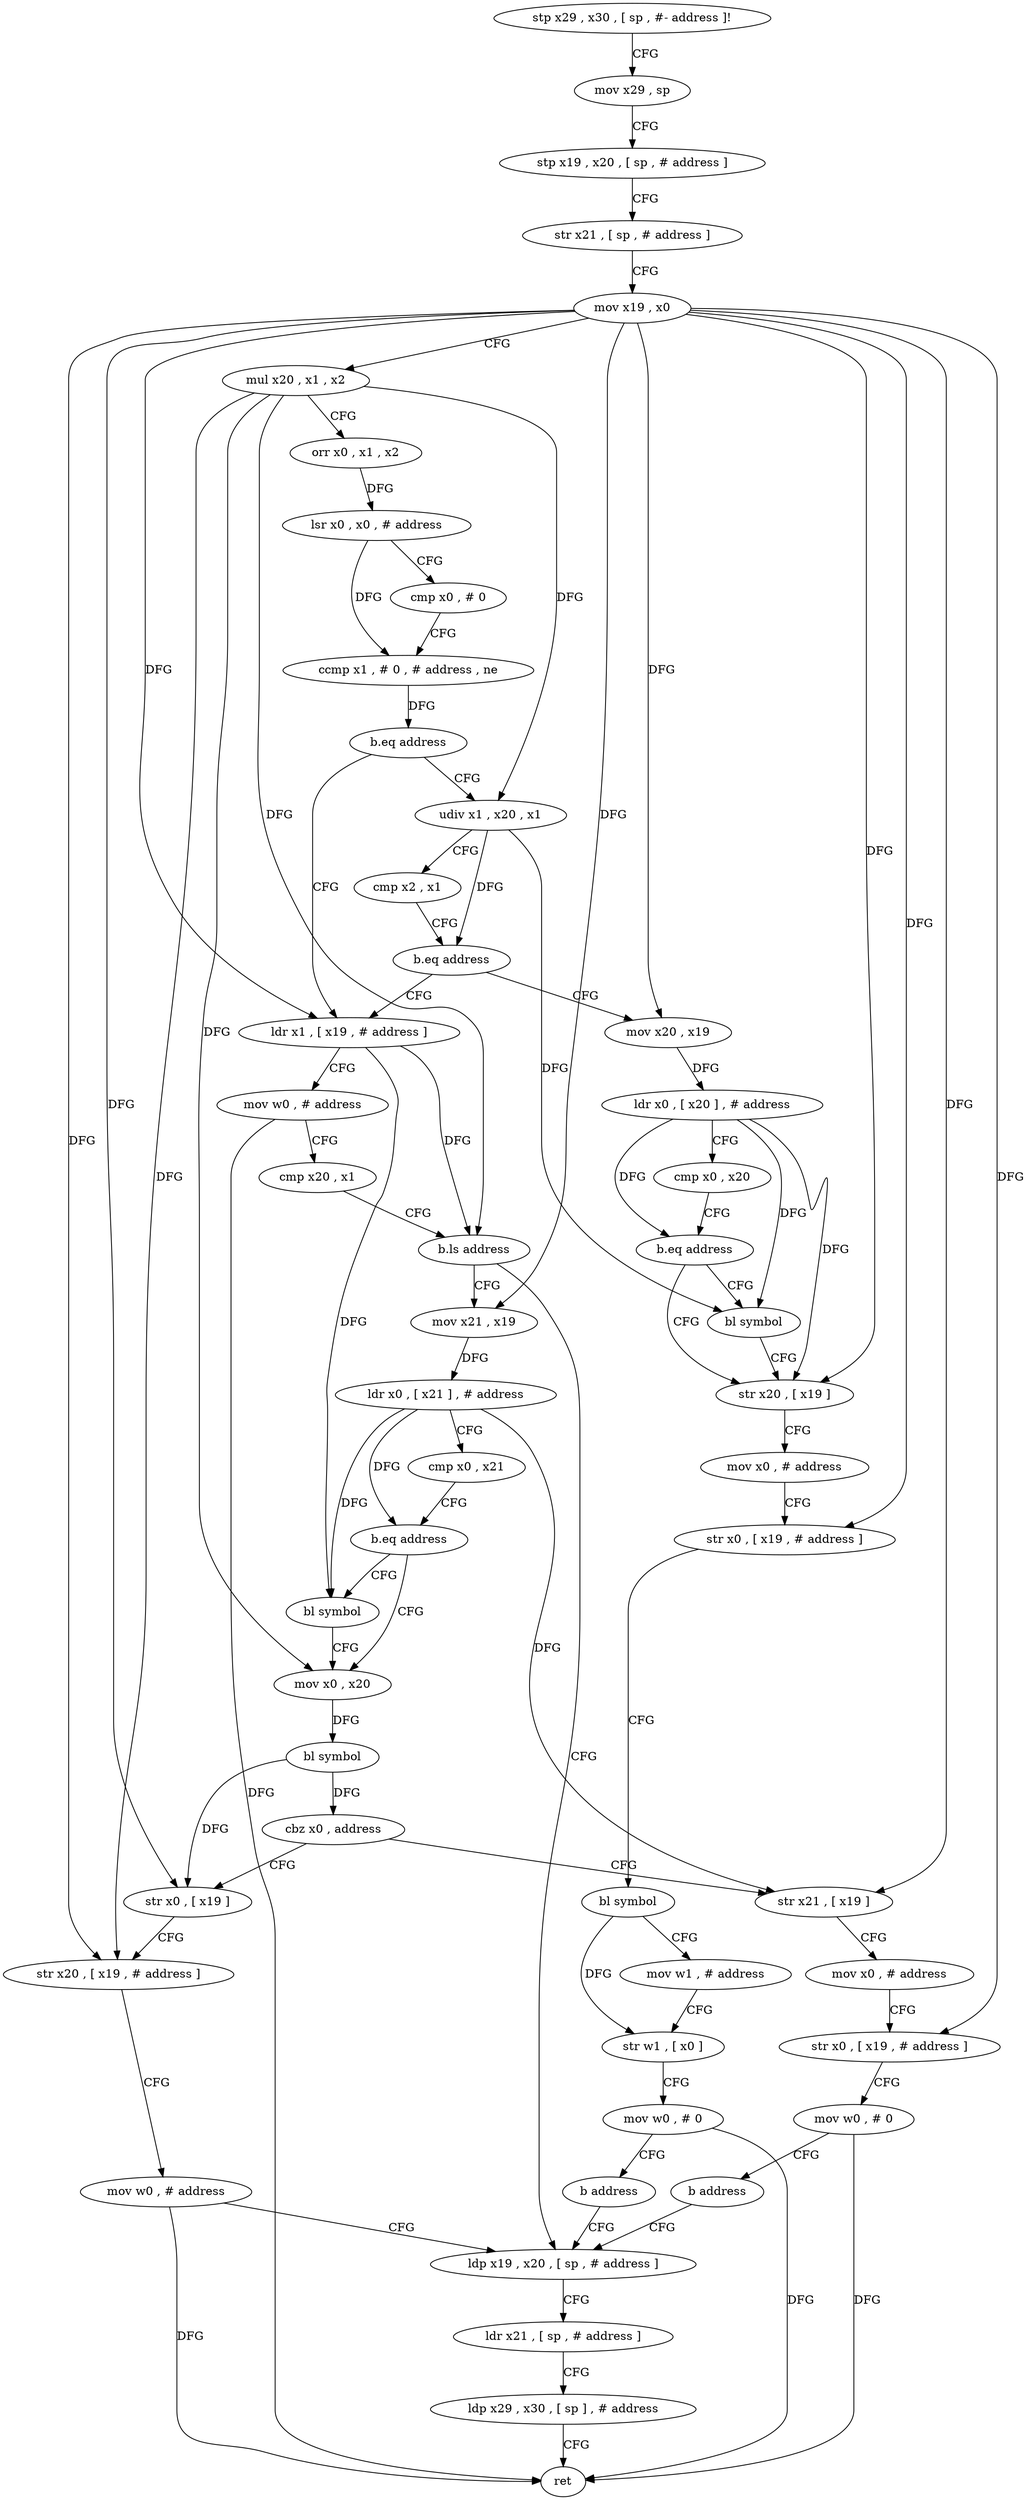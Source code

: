 digraph "func" {
"263608" [label = "stp x29 , x30 , [ sp , #- address ]!" ]
"263612" [label = "mov x29 , sp" ]
"263616" [label = "stp x19 , x20 , [ sp , # address ]" ]
"263620" [label = "str x21 , [ sp , # address ]" ]
"263624" [label = "mov x19 , x0" ]
"263628" [label = "mul x20 , x1 , x2" ]
"263632" [label = "orr x0 , x1 , x2" ]
"263636" [label = "lsr x0 , x0 , # address" ]
"263640" [label = "cmp x0 , # 0" ]
"263644" [label = "ccmp x1 , # 0 , # address , ne" ]
"263648" [label = "b.eq address" ]
"263716" [label = "ldr x1 , [ x19 , # address ]" ]
"263652" [label = "udiv x1 , x20 , x1" ]
"263720" [label = "mov w0 , # address" ]
"263724" [label = "cmp x20 , x1" ]
"263728" [label = "b.ls address" ]
"263776" [label = "ldp x19 , x20 , [ sp , # address ]" ]
"263732" [label = "mov x21 , x19" ]
"263656" [label = "cmp x2 , x1" ]
"263660" [label = "b.eq address" ]
"263664" [label = "mov x20 , x19" ]
"263780" [label = "ldr x21 , [ sp , # address ]" ]
"263784" [label = "ldp x29 , x30 , [ sp ] , # address" ]
"263788" [label = "ret" ]
"263736" [label = "ldr x0 , [ x21 ] , # address" ]
"263740" [label = "cmp x0 , x21" ]
"263744" [label = "b.eq address" ]
"263752" [label = "mov x0 , x20" ]
"263748" [label = "bl symbol" ]
"263668" [label = "ldr x0 , [ x20 ] , # address" ]
"263672" [label = "cmp x0 , x20" ]
"263676" [label = "b.eq address" ]
"263684" [label = "str x20 , [ x19 ]" ]
"263680" [label = "bl symbol" ]
"263756" [label = "bl symbol" ]
"263760" [label = "cbz x0 , address" ]
"263792" [label = "str x21 , [ x19 ]" ]
"263764" [label = "str x0 , [ x19 ]" ]
"263688" [label = "mov x0 , # address" ]
"263692" [label = "str x0 , [ x19 , # address ]" ]
"263696" [label = "bl symbol" ]
"263700" [label = "mov w1 , # address" ]
"263704" [label = "str w1 , [ x0 ]" ]
"263708" [label = "mov w0 , # 0" ]
"263712" [label = "b address" ]
"263796" [label = "mov x0 , # address" ]
"263800" [label = "str x0 , [ x19 , # address ]" ]
"263804" [label = "mov w0 , # 0" ]
"263808" [label = "b address" ]
"263768" [label = "str x20 , [ x19 , # address ]" ]
"263772" [label = "mov w0 , # address" ]
"263608" -> "263612" [ label = "CFG" ]
"263612" -> "263616" [ label = "CFG" ]
"263616" -> "263620" [ label = "CFG" ]
"263620" -> "263624" [ label = "CFG" ]
"263624" -> "263628" [ label = "CFG" ]
"263624" -> "263716" [ label = "DFG" ]
"263624" -> "263732" [ label = "DFG" ]
"263624" -> "263664" [ label = "DFG" ]
"263624" -> "263684" [ label = "DFG" ]
"263624" -> "263692" [ label = "DFG" ]
"263624" -> "263792" [ label = "DFG" ]
"263624" -> "263800" [ label = "DFG" ]
"263624" -> "263764" [ label = "DFG" ]
"263624" -> "263768" [ label = "DFG" ]
"263628" -> "263632" [ label = "CFG" ]
"263628" -> "263728" [ label = "DFG" ]
"263628" -> "263652" [ label = "DFG" ]
"263628" -> "263752" [ label = "DFG" ]
"263628" -> "263768" [ label = "DFG" ]
"263632" -> "263636" [ label = "DFG" ]
"263636" -> "263640" [ label = "CFG" ]
"263636" -> "263644" [ label = "DFG" ]
"263640" -> "263644" [ label = "CFG" ]
"263644" -> "263648" [ label = "DFG" ]
"263648" -> "263716" [ label = "CFG" ]
"263648" -> "263652" [ label = "CFG" ]
"263716" -> "263720" [ label = "CFG" ]
"263716" -> "263728" [ label = "DFG" ]
"263716" -> "263748" [ label = "DFG" ]
"263652" -> "263656" [ label = "CFG" ]
"263652" -> "263660" [ label = "DFG" ]
"263652" -> "263680" [ label = "DFG" ]
"263720" -> "263724" [ label = "CFG" ]
"263720" -> "263788" [ label = "DFG" ]
"263724" -> "263728" [ label = "CFG" ]
"263728" -> "263776" [ label = "CFG" ]
"263728" -> "263732" [ label = "CFG" ]
"263776" -> "263780" [ label = "CFG" ]
"263732" -> "263736" [ label = "DFG" ]
"263656" -> "263660" [ label = "CFG" ]
"263660" -> "263716" [ label = "CFG" ]
"263660" -> "263664" [ label = "CFG" ]
"263664" -> "263668" [ label = "DFG" ]
"263780" -> "263784" [ label = "CFG" ]
"263784" -> "263788" [ label = "CFG" ]
"263736" -> "263740" [ label = "CFG" ]
"263736" -> "263744" [ label = "DFG" ]
"263736" -> "263748" [ label = "DFG" ]
"263736" -> "263792" [ label = "DFG" ]
"263740" -> "263744" [ label = "CFG" ]
"263744" -> "263752" [ label = "CFG" ]
"263744" -> "263748" [ label = "CFG" ]
"263752" -> "263756" [ label = "DFG" ]
"263748" -> "263752" [ label = "CFG" ]
"263668" -> "263672" [ label = "CFG" ]
"263668" -> "263676" [ label = "DFG" ]
"263668" -> "263680" [ label = "DFG" ]
"263668" -> "263684" [ label = "DFG" ]
"263672" -> "263676" [ label = "CFG" ]
"263676" -> "263684" [ label = "CFG" ]
"263676" -> "263680" [ label = "CFG" ]
"263684" -> "263688" [ label = "CFG" ]
"263680" -> "263684" [ label = "CFG" ]
"263756" -> "263760" [ label = "DFG" ]
"263756" -> "263764" [ label = "DFG" ]
"263760" -> "263792" [ label = "CFG" ]
"263760" -> "263764" [ label = "CFG" ]
"263792" -> "263796" [ label = "CFG" ]
"263764" -> "263768" [ label = "CFG" ]
"263688" -> "263692" [ label = "CFG" ]
"263692" -> "263696" [ label = "CFG" ]
"263696" -> "263700" [ label = "CFG" ]
"263696" -> "263704" [ label = "DFG" ]
"263700" -> "263704" [ label = "CFG" ]
"263704" -> "263708" [ label = "CFG" ]
"263708" -> "263712" [ label = "CFG" ]
"263708" -> "263788" [ label = "DFG" ]
"263712" -> "263776" [ label = "CFG" ]
"263796" -> "263800" [ label = "CFG" ]
"263800" -> "263804" [ label = "CFG" ]
"263804" -> "263808" [ label = "CFG" ]
"263804" -> "263788" [ label = "DFG" ]
"263808" -> "263776" [ label = "CFG" ]
"263768" -> "263772" [ label = "CFG" ]
"263772" -> "263776" [ label = "CFG" ]
"263772" -> "263788" [ label = "DFG" ]
}
